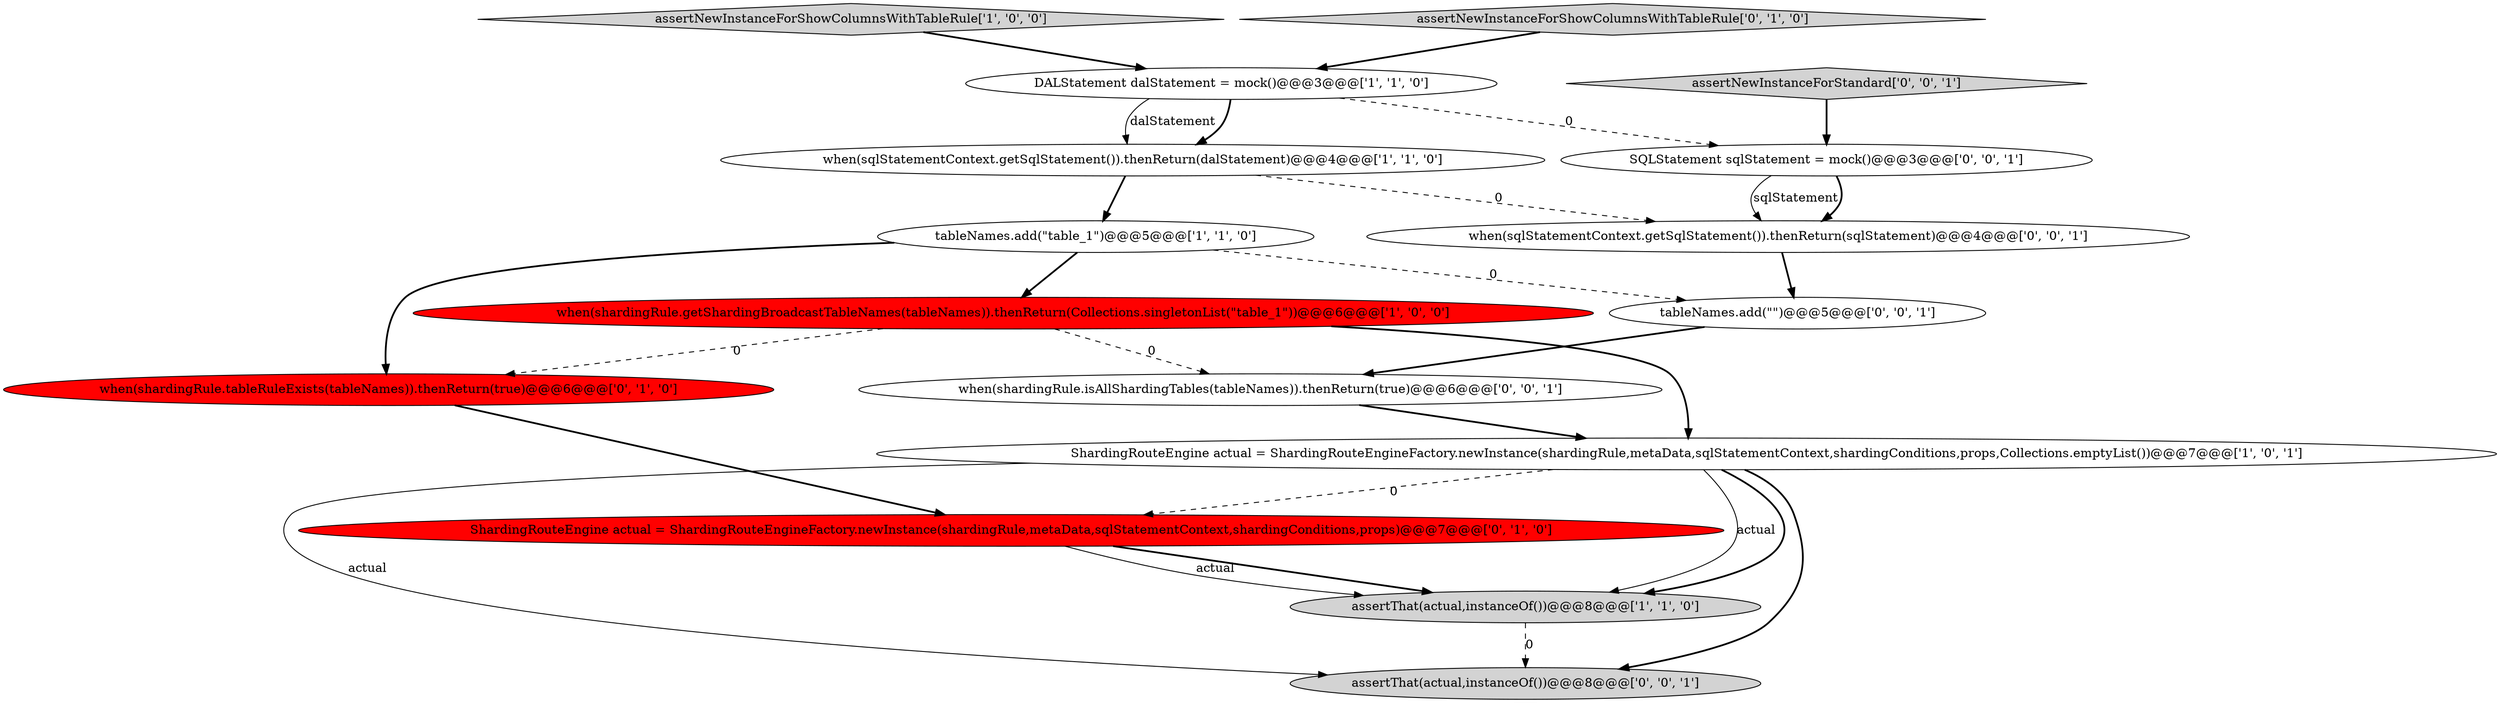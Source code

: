 digraph {
3 [style = filled, label = "when(shardingRule.getShardingBroadcastTableNames(tableNames)).thenReturn(Collections.singletonList(\"table_1\"))@@@6@@@['1', '0', '0']", fillcolor = red, shape = ellipse image = "AAA1AAABBB1BBB"];
12 [style = filled, label = "when(shardingRule.isAllShardingTables(tableNames)).thenReturn(true)@@@6@@@['0', '0', '1']", fillcolor = white, shape = ellipse image = "AAA0AAABBB3BBB"];
5 [style = filled, label = "ShardingRouteEngine actual = ShardingRouteEngineFactory.newInstance(shardingRule,metaData,sqlStatementContext,shardingConditions,props,Collections.emptyList())@@@7@@@['1', '0', '1']", fillcolor = white, shape = ellipse image = "AAA0AAABBB1BBB"];
2 [style = filled, label = "tableNames.add(\"table_1\")@@@5@@@['1', '1', '0']", fillcolor = white, shape = ellipse image = "AAA0AAABBB1BBB"];
0 [style = filled, label = "DALStatement dalStatement = mock()@@@3@@@['1', '1', '0']", fillcolor = white, shape = ellipse image = "AAA0AAABBB1BBB"];
7 [style = filled, label = "when(shardingRule.tableRuleExists(tableNames)).thenReturn(true)@@@6@@@['0', '1', '0']", fillcolor = red, shape = ellipse image = "AAA1AAABBB2BBB"];
11 [style = filled, label = "SQLStatement sqlStatement = mock()@@@3@@@['0', '0', '1']", fillcolor = white, shape = ellipse image = "AAA0AAABBB3BBB"];
13 [style = filled, label = "tableNames.add(\"\")@@@5@@@['0', '0', '1']", fillcolor = white, shape = ellipse image = "AAA0AAABBB3BBB"];
1 [style = filled, label = "when(sqlStatementContext.getSqlStatement()).thenReturn(dalStatement)@@@4@@@['1', '1', '0']", fillcolor = white, shape = ellipse image = "AAA0AAABBB1BBB"];
4 [style = filled, label = "assertNewInstanceForShowColumnsWithTableRule['1', '0', '0']", fillcolor = lightgray, shape = diamond image = "AAA0AAABBB1BBB"];
14 [style = filled, label = "assertThat(actual,instanceOf())@@@8@@@['0', '0', '1']", fillcolor = lightgray, shape = ellipse image = "AAA0AAABBB3BBB"];
9 [style = filled, label = "assertNewInstanceForShowColumnsWithTableRule['0', '1', '0']", fillcolor = lightgray, shape = diamond image = "AAA0AAABBB2BBB"];
10 [style = filled, label = "assertNewInstanceForStandard['0', '0', '1']", fillcolor = lightgray, shape = diamond image = "AAA0AAABBB3BBB"];
15 [style = filled, label = "when(sqlStatementContext.getSqlStatement()).thenReturn(sqlStatement)@@@4@@@['0', '0', '1']", fillcolor = white, shape = ellipse image = "AAA0AAABBB3BBB"];
6 [style = filled, label = "assertThat(actual,instanceOf())@@@8@@@['1', '1', '0']", fillcolor = lightgray, shape = ellipse image = "AAA0AAABBB1BBB"];
8 [style = filled, label = "ShardingRouteEngine actual = ShardingRouteEngineFactory.newInstance(shardingRule,metaData,sqlStatementContext,shardingConditions,props)@@@7@@@['0', '1', '0']", fillcolor = red, shape = ellipse image = "AAA1AAABBB2BBB"];
15->13 [style = bold, label=""];
9->0 [style = bold, label=""];
12->5 [style = bold, label=""];
3->7 [style = dashed, label="0"];
1->15 [style = dashed, label="0"];
2->3 [style = bold, label=""];
5->6 [style = solid, label="actual"];
8->6 [style = bold, label=""];
0->11 [style = dashed, label="0"];
5->14 [style = bold, label=""];
6->14 [style = dashed, label="0"];
7->8 [style = bold, label=""];
11->15 [style = solid, label="sqlStatement"];
11->15 [style = bold, label=""];
4->0 [style = bold, label=""];
3->5 [style = bold, label=""];
13->12 [style = bold, label=""];
8->6 [style = solid, label="actual"];
3->12 [style = dashed, label="0"];
5->6 [style = bold, label=""];
2->13 [style = dashed, label="0"];
0->1 [style = bold, label=""];
5->14 [style = solid, label="actual"];
0->1 [style = solid, label="dalStatement"];
5->8 [style = dashed, label="0"];
1->2 [style = bold, label=""];
2->7 [style = bold, label=""];
10->11 [style = bold, label=""];
}
